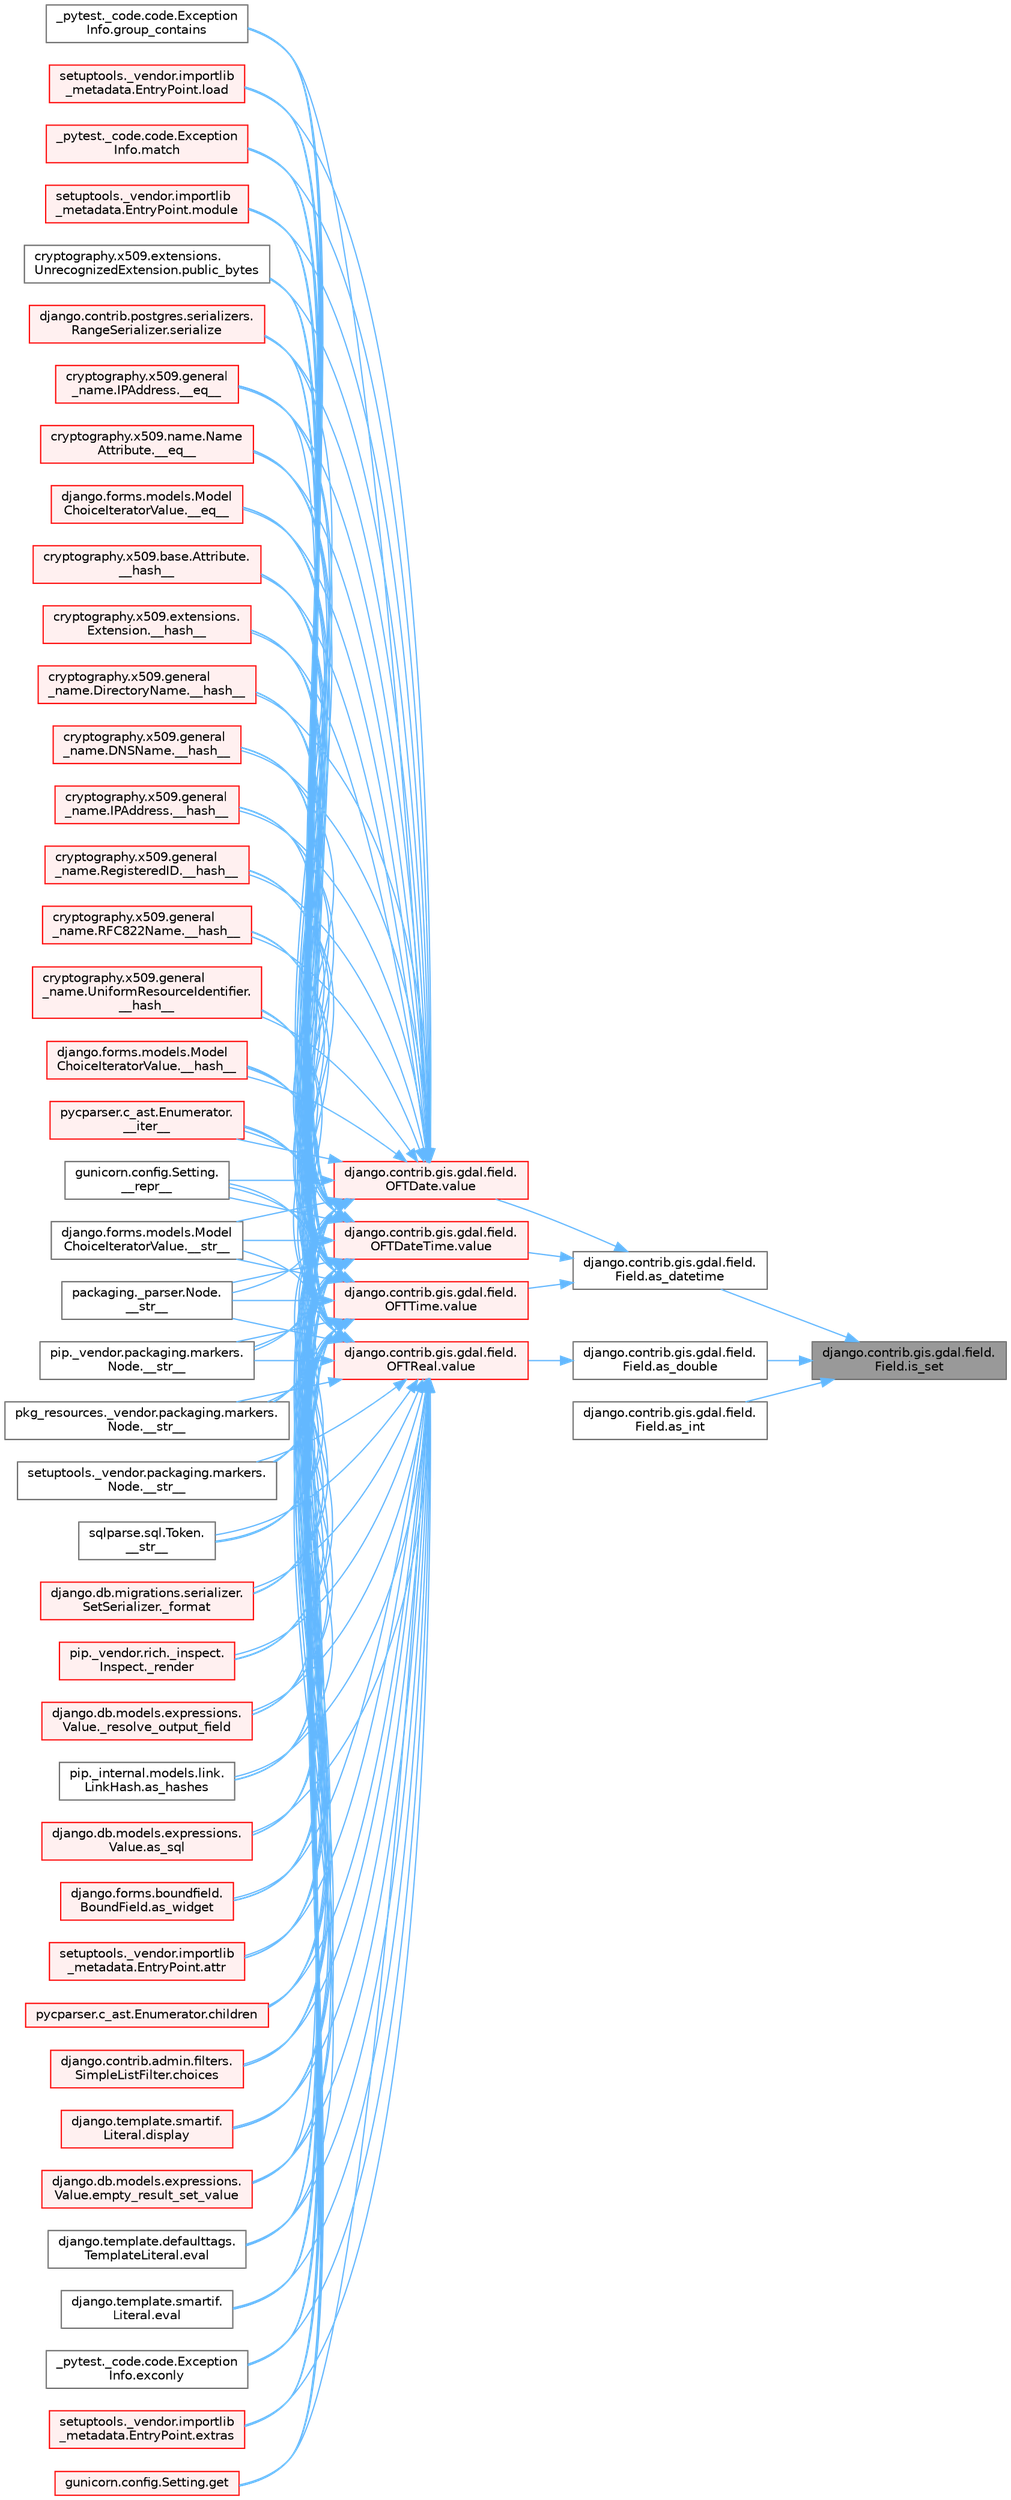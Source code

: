 digraph "django.contrib.gis.gdal.field.Field.is_set"
{
 // LATEX_PDF_SIZE
  bgcolor="transparent";
  edge [fontname=Helvetica,fontsize=10,labelfontname=Helvetica,labelfontsize=10];
  node [fontname=Helvetica,fontsize=10,shape=box,height=0.2,width=0.4];
  rankdir="RL";
  Node1 [id="Node000001",label="django.contrib.gis.gdal.field.\lField.is_set",height=0.2,width=0.4,color="gray40", fillcolor="grey60", style="filled", fontcolor="black",tooltip=" "];
  Node1 -> Node2 [id="edge1_Node000001_Node000002",dir="back",color="steelblue1",style="solid",tooltip=" "];
  Node2 [id="Node000002",label="django.contrib.gis.gdal.field.\lField.as_datetime",height=0.2,width=0.4,color="grey40", fillcolor="white", style="filled",URL="$classdjango_1_1contrib_1_1gis_1_1gdal_1_1field_1_1_field.html#a66edb3de23b3eb15d37281d1ff10fe08",tooltip=" "];
  Node2 -> Node3 [id="edge2_Node000002_Node000003",dir="back",color="steelblue1",style="solid",tooltip=" "];
  Node3 [id="Node000003",label="django.contrib.gis.gdal.field.\lOFTDate.value",height=0.2,width=0.4,color="red", fillcolor="#FFF0F0", style="filled",URL="$classdjango_1_1contrib_1_1gis_1_1gdal_1_1field_1_1_o_f_t_date.html#a1b70bed1d73b01c2dbbb215c85f318b1",tooltip=" "];
  Node3 -> Node4 [id="edge3_Node000003_Node000004",dir="back",color="steelblue1",style="solid",tooltip=" "];
  Node4 [id="Node000004",label="cryptography.x509.general\l_name.IPAddress.__eq__",height=0.2,width=0.4,color="red", fillcolor="#FFF0F0", style="filled",URL="$classcryptography_1_1x509_1_1general__name_1_1_i_p_address.html#a9f03c0f27b7fab1555e850429408e0c6",tooltip=" "];
  Node3 -> Node13 [id="edge4_Node000003_Node000013",dir="back",color="steelblue1",style="solid",tooltip=" "];
  Node13 [id="Node000013",label="cryptography.x509.name.Name\lAttribute.__eq__",height=0.2,width=0.4,color="red", fillcolor="#FFF0F0", style="filled",URL="$classcryptography_1_1x509_1_1name_1_1_name_attribute.html#a3f7665b71204e40b3ad9e6f6cbd9c76b",tooltip=" "];
  Node3 -> Node14 [id="edge5_Node000003_Node000014",dir="back",color="steelblue1",style="solid",tooltip=" "];
  Node14 [id="Node000014",label="django.forms.models.Model\lChoiceIteratorValue.__eq__",height=0.2,width=0.4,color="red", fillcolor="#FFF0F0", style="filled",URL="$classdjango_1_1forms_1_1models_1_1_model_choice_iterator_value.html#a5e0a7c8283981cabbbd59372a3664ba4",tooltip=" "];
  Node3 -> Node15 [id="edge6_Node000003_Node000015",dir="back",color="steelblue1",style="solid",tooltip=" "];
  Node15 [id="Node000015",label="cryptography.x509.base.Attribute.\l__hash__",height=0.2,width=0.4,color="red", fillcolor="#FFF0F0", style="filled",URL="$classcryptography_1_1x509_1_1base_1_1_attribute.html#ac75831a8a55d19823de67d9bd79fea12",tooltip=" "];
  Node3 -> Node18 [id="edge7_Node000003_Node000018",dir="back",color="steelblue1",style="solid",tooltip=" "];
  Node18 [id="Node000018",label="cryptography.x509.extensions.\lExtension.__hash__",height=0.2,width=0.4,color="red", fillcolor="#FFF0F0", style="filled",URL="$classcryptography_1_1x509_1_1extensions_1_1_extension.html#a7744510faba9373c947790041c25021e",tooltip=" "];
  Node3 -> Node19 [id="edge8_Node000003_Node000019",dir="back",color="steelblue1",style="solid",tooltip=" "];
  Node19 [id="Node000019",label="cryptography.x509.general\l_name.DirectoryName.__hash__",height=0.2,width=0.4,color="red", fillcolor="#FFF0F0", style="filled",URL="$classcryptography_1_1x509_1_1general__name_1_1_directory_name.html#a72d42dff890691a0b51125ae2f26044e",tooltip=" "];
  Node3 -> Node20 [id="edge9_Node000003_Node000020",dir="back",color="steelblue1",style="solid",tooltip=" "];
  Node20 [id="Node000020",label="cryptography.x509.general\l_name.DNSName.__hash__",height=0.2,width=0.4,color="red", fillcolor="#FFF0F0", style="filled",URL="$classcryptography_1_1x509_1_1general__name_1_1_d_n_s_name.html#a460f8dfd06b7596ce04fd2167416fded",tooltip=" "];
  Node3 -> Node21 [id="edge10_Node000003_Node000021",dir="back",color="steelblue1",style="solid",tooltip=" "];
  Node21 [id="Node000021",label="cryptography.x509.general\l_name.IPAddress.__hash__",height=0.2,width=0.4,color="red", fillcolor="#FFF0F0", style="filled",URL="$classcryptography_1_1x509_1_1general__name_1_1_i_p_address.html#ab656cae16308d1b2937a28d05fb6c4d0",tooltip=" "];
  Node3 -> Node22 [id="edge11_Node000003_Node000022",dir="back",color="steelblue1",style="solid",tooltip=" "];
  Node22 [id="Node000022",label="cryptography.x509.general\l_name.RegisteredID.__hash__",height=0.2,width=0.4,color="red", fillcolor="#FFF0F0", style="filled",URL="$classcryptography_1_1x509_1_1general__name_1_1_registered_i_d.html#af8d2046e0999f369244c67c2198733a7",tooltip=" "];
  Node3 -> Node23 [id="edge12_Node000003_Node000023",dir="back",color="steelblue1",style="solid",tooltip=" "];
  Node23 [id="Node000023",label="cryptography.x509.general\l_name.RFC822Name.__hash__",height=0.2,width=0.4,color="red", fillcolor="#FFF0F0", style="filled",URL="$classcryptography_1_1x509_1_1general__name_1_1_r_f_c822_name.html#a81035374ac9fb28683c691986d008647",tooltip=" "];
  Node3 -> Node24 [id="edge13_Node000003_Node000024",dir="back",color="steelblue1",style="solid",tooltip=" "];
  Node24 [id="Node000024",label="cryptography.x509.general\l_name.UniformResourceIdentifier.\l__hash__",height=0.2,width=0.4,color="red", fillcolor="#FFF0F0", style="filled",URL="$classcryptography_1_1x509_1_1general__name_1_1_uniform_resource_identifier.html#ac855ede87ae6fe5259923efe7a93fb86",tooltip=" "];
  Node3 -> Node25 [id="edge14_Node000003_Node000025",dir="back",color="steelblue1",style="solid",tooltip=" "];
  Node25 [id="Node000025",label="django.forms.models.Model\lChoiceIteratorValue.__hash__",height=0.2,width=0.4,color="red", fillcolor="#FFF0F0", style="filled",URL="$classdjango_1_1forms_1_1models_1_1_model_choice_iterator_value.html#a4e38034545989b541d673781515faa87",tooltip=" "];
  Node3 -> Node26 [id="edge15_Node000003_Node000026",dir="back",color="steelblue1",style="solid",tooltip=" "];
  Node26 [id="Node000026",label="pycparser.c_ast.Enumerator.\l__iter__",height=0.2,width=0.4,color="red", fillcolor="#FFF0F0", style="filled",URL="$classpycparser_1_1c__ast_1_1_enumerator.html#a3cf4b212d12eecc5f6dc9519e168e4d6",tooltip=" "];
  Node3 -> Node29 [id="edge16_Node000003_Node000029",dir="back",color="steelblue1",style="solid",tooltip=" "];
  Node29 [id="Node000029",label="gunicorn.config.Setting.\l__repr__",height=0.2,width=0.4,color="grey40", fillcolor="white", style="filled",URL="$classgunicorn_1_1config_1_1_setting.html#aac61cf1b2eeb8df9723694b12567d07b",tooltip=" "];
  Node3 -> Node30 [id="edge17_Node000003_Node000030",dir="back",color="steelblue1",style="solid",tooltip=" "];
  Node30 [id="Node000030",label="django.forms.models.Model\lChoiceIteratorValue.__str__",height=0.2,width=0.4,color="grey40", fillcolor="white", style="filled",URL="$classdjango_1_1forms_1_1models_1_1_model_choice_iterator_value.html#afbc2913ec5456c1b548c158e842675e8",tooltip=" "];
  Node3 -> Node31 [id="edge18_Node000003_Node000031",dir="back",color="steelblue1",style="solid",tooltip=" "];
  Node31 [id="Node000031",label="packaging._parser.Node.\l__str__",height=0.2,width=0.4,color="grey40", fillcolor="white", style="filled",URL="$classpackaging_1_1__parser_1_1_node.html#a9e6bb62d834f746ff13813cd8b633ee9",tooltip=" "];
  Node3 -> Node32 [id="edge19_Node000003_Node000032",dir="back",color="steelblue1",style="solid",tooltip=" "];
  Node32 [id="Node000032",label="pip._vendor.packaging.markers.\lNode.__str__",height=0.2,width=0.4,color="grey40", fillcolor="white", style="filled",URL="$classpip_1_1__vendor_1_1packaging_1_1markers_1_1_node.html#a62e2e518274efa7011d55b0db12e61b6",tooltip=" "];
  Node3 -> Node33 [id="edge20_Node000003_Node000033",dir="back",color="steelblue1",style="solid",tooltip=" "];
  Node33 [id="Node000033",label="pkg_resources._vendor.packaging.markers.\lNode.__str__",height=0.2,width=0.4,color="grey40", fillcolor="white", style="filled",URL="$classpkg__resources_1_1__vendor_1_1packaging_1_1markers_1_1_node.html#a497b7878028993667ba8cac3657c571e",tooltip=" "];
  Node3 -> Node34 [id="edge21_Node000003_Node000034",dir="back",color="steelblue1",style="solid",tooltip=" "];
  Node34 [id="Node000034",label="setuptools._vendor.packaging.markers.\lNode.__str__",height=0.2,width=0.4,color="grey40", fillcolor="white", style="filled",URL="$classsetuptools_1_1__vendor_1_1packaging_1_1markers_1_1_node.html#a61cd93b00c64e6b2b8c4c35028463f98",tooltip=" "];
  Node3 -> Node35 [id="edge22_Node000003_Node000035",dir="back",color="steelblue1",style="solid",tooltip=" "];
  Node35 [id="Node000035",label="sqlparse.sql.Token.\l__str__",height=0.2,width=0.4,color="grey40", fillcolor="white", style="filled",URL="$classsqlparse_1_1sql_1_1_token.html#a256bde9f3e5675c64ead73d8d2d9dede",tooltip=" "];
  Node3 -> Node36 [id="edge23_Node000003_Node000036",dir="back",color="steelblue1",style="solid",tooltip=" "];
  Node36 [id="Node000036",label="django.db.migrations.serializer.\lSetSerializer._format",height=0.2,width=0.4,color="red", fillcolor="#FFF0F0", style="filled",URL="$classdjango_1_1db_1_1migrations_1_1serializer_1_1_set_serializer.html#a1d6076a3f50e13eb091ca873f4e98a04",tooltip=" "];
  Node3 -> Node947 [id="edge24_Node000003_Node000947",dir="back",color="steelblue1",style="solid",tooltip=" "];
  Node947 [id="Node000947",label="pip._vendor.rich._inspect.\lInspect._render",height=0.2,width=0.4,color="red", fillcolor="#FFF0F0", style="filled",URL="$classpip_1_1__vendor_1_1rich_1_1__inspect_1_1_inspect.html#a9bb6dcacc52f9f07c1d4b7f526789003",tooltip=" "];
  Node3 -> Node957 [id="edge25_Node000003_Node000957",dir="back",color="steelblue1",style="solid",tooltip=" "];
  Node957 [id="Node000957",label="django.db.models.expressions.\lValue._resolve_output_field",height=0.2,width=0.4,color="red", fillcolor="#FFF0F0", style="filled",URL="$classdjango_1_1db_1_1models_1_1expressions_1_1_value.html#af1af121c7b76f0e7325f3276049675dd",tooltip=" "];
  Node3 -> Node1203 [id="edge26_Node000003_Node001203",dir="back",color="steelblue1",style="solid",tooltip=" "];
  Node1203 [id="Node001203",label="pip._internal.models.link.\lLinkHash.as_hashes",height=0.2,width=0.4,color="grey40", fillcolor="white", style="filled",URL="$classpip_1_1__internal_1_1models_1_1link_1_1_link_hash.html#a7ad4ea270534955d3a4e031076e8d3c7",tooltip=" "];
  Node3 -> Node962 [id="edge27_Node000003_Node000962",dir="back",color="steelblue1",style="solid",tooltip=" "];
  Node962 [id="Node000962",label="django.db.models.expressions.\lValue.as_sql",height=0.2,width=0.4,color="red", fillcolor="#FFF0F0", style="filled",URL="$classdjango_1_1db_1_1models_1_1expressions_1_1_value.html#a2471e71c0db69e52fdb3016f8e97a111",tooltip=" "];
  Node3 -> Node1924 [id="edge28_Node000003_Node001924",dir="back",color="steelblue1",style="solid",tooltip=" "];
  Node1924 [id="Node001924",label="django.forms.boundfield.\lBoundField.as_widget",height=0.2,width=0.4,color="red", fillcolor="#FFF0F0", style="filled",URL="$classdjango_1_1forms_1_1boundfield_1_1_bound_field.html#af3c626b882960bf15842e46b92148be6",tooltip=" "];
  Node3 -> Node1928 [id="edge29_Node000003_Node001928",dir="back",color="steelblue1",style="solid",tooltip=" "];
  Node1928 [id="Node001928",label="setuptools._vendor.importlib\l_metadata.EntryPoint.attr",height=0.2,width=0.4,color="red", fillcolor="#FFF0F0", style="filled",URL="$classsetuptools_1_1__vendor_1_1importlib__metadata_1_1_entry_point.html#aabd496e73aa6546a504e62648c493978",tooltip=" "];
  Node3 -> Node1933 [id="edge30_Node000003_Node001933",dir="back",color="steelblue1",style="solid",tooltip=" "];
  Node1933 [id="Node001933",label="pycparser.c_ast.Enumerator.children",height=0.2,width=0.4,color="red", fillcolor="#FFF0F0", style="filled",URL="$classpycparser_1_1c__ast_1_1_enumerator.html#a96ee9f70f433cf2b3daf1d163e59d3d6",tooltip=" "];
  Node3 -> Node1934 [id="edge31_Node000003_Node001934",dir="back",color="steelblue1",style="solid",tooltip=" "];
  Node1934 [id="Node001934",label="django.contrib.admin.filters.\lSimpleListFilter.choices",height=0.2,width=0.4,color="red", fillcolor="#FFF0F0", style="filled",URL="$classdjango_1_1contrib_1_1admin_1_1filters_1_1_simple_list_filter.html#a78c6d86dc920875f1170f747e043f50d",tooltip=" "];
  Node3 -> Node1986 [id="edge32_Node000003_Node001986",dir="back",color="steelblue1",style="solid",tooltip=" "];
  Node1986 [id="Node001986",label="django.template.smartif.\lLiteral.display",height=0.2,width=0.4,color="red", fillcolor="#FFF0F0", style="filled",URL="$classdjango_1_1template_1_1smartif_1_1_literal.html#a77e2e9e9b26d200150b8e3ac7f4766dd",tooltip=" "];
  Node3 -> Node2051 [id="edge33_Node000003_Node002051",dir="back",color="steelblue1",style="solid",tooltip=" "];
  Node2051 [id="Node002051",label="django.db.models.expressions.\lValue.empty_result_set_value",height=0.2,width=0.4,color="red", fillcolor="#FFF0F0", style="filled",URL="$classdjango_1_1db_1_1models_1_1expressions_1_1_value.html#a414da85ff28e3c167fc7d00e1f0c41b4",tooltip=" "];
  Node3 -> Node2052 [id="edge34_Node000003_Node002052",dir="back",color="steelblue1",style="solid",tooltip=" "];
  Node2052 [id="Node002052",label="django.template.defaulttags.\lTemplateLiteral.eval",height=0.2,width=0.4,color="grey40", fillcolor="white", style="filled",URL="$classdjango_1_1template_1_1defaulttags_1_1_template_literal.html#a5e2931d2cb642386e0c9200913888582",tooltip=" "];
  Node3 -> Node2053 [id="edge35_Node000003_Node002053",dir="back",color="steelblue1",style="solid",tooltip=" "];
  Node2053 [id="Node002053",label="django.template.smartif.\lLiteral.eval",height=0.2,width=0.4,color="grey40", fillcolor="white", style="filled",URL="$classdjango_1_1template_1_1smartif_1_1_literal.html#a38c7531149db84b909dbdc281a510fdc",tooltip=" "];
  Node3 -> Node2054 [id="edge36_Node000003_Node002054",dir="back",color="steelblue1",style="solid",tooltip=" "];
  Node2054 [id="Node002054",label="_pytest._code.code.Exception\lInfo.exconly",height=0.2,width=0.4,color="grey40", fillcolor="white", style="filled",URL="$class__pytest_1_1__code_1_1code_1_1_exception_info.html#af914645a1bd6a60df65413f81be404d2",tooltip=" "];
  Node3 -> Node2055 [id="edge37_Node000003_Node002055",dir="back",color="steelblue1",style="solid",tooltip=" "];
  Node2055 [id="Node002055",label="setuptools._vendor.importlib\l_metadata.EntryPoint.extras",height=0.2,width=0.4,color="red", fillcolor="#FFF0F0", style="filled",URL="$classsetuptools_1_1__vendor_1_1importlib__metadata_1_1_entry_point.html#a959028f40566e604120f75d1172b7553",tooltip=" "];
  Node3 -> Node2341 [id="edge38_Node000003_Node002341",dir="back",color="steelblue1",style="solid",tooltip=" "];
  Node2341 [id="Node002341",label="gunicorn.config.Setting.get",height=0.2,width=0.4,color="red", fillcolor="#FFF0F0", style="filled",URL="$classgunicorn_1_1config_1_1_setting.html#a073fc5db1c568f183f22d137009d059f",tooltip=" "];
  Node3 -> Node2342 [id="edge39_Node000003_Node002342",dir="back",color="steelblue1",style="solid",tooltip=" "];
  Node2342 [id="Node002342",label="_pytest._code.code.Exception\lInfo.group_contains",height=0.2,width=0.4,color="grey40", fillcolor="white", style="filled",URL="$class__pytest_1_1__code_1_1code_1_1_exception_info.html#a22d76c2c80c349a23d80b678ade457a3",tooltip=" "];
  Node3 -> Node2343 [id="edge40_Node000003_Node002343",dir="back",color="steelblue1",style="solid",tooltip=" "];
  Node2343 [id="Node002343",label="setuptools._vendor.importlib\l_metadata.EntryPoint.load",height=0.2,width=0.4,color="red", fillcolor="#FFF0F0", style="filled",URL="$classsetuptools_1_1__vendor_1_1importlib__metadata_1_1_entry_point.html#a609a1ac87285ab214a4473c3e0c9037d",tooltip=" "];
  Node3 -> Node2344 [id="edge41_Node000003_Node002344",dir="back",color="steelblue1",style="solid",tooltip=" "];
  Node2344 [id="Node002344",label="_pytest._code.code.Exception\lInfo.match",height=0.2,width=0.4,color="red", fillcolor="#FFF0F0", style="filled",URL="$class__pytest_1_1__code_1_1code_1_1_exception_info.html#add2b41099a93570ca05b03a5c61af0c1",tooltip=" "];
  Node3 -> Node2380 [id="edge42_Node000003_Node002380",dir="back",color="steelblue1",style="solid",tooltip=" "];
  Node2380 [id="Node002380",label="setuptools._vendor.importlib\l_metadata.EntryPoint.module",height=0.2,width=0.4,color="red", fillcolor="#FFF0F0", style="filled",URL="$classsetuptools_1_1__vendor_1_1importlib__metadata_1_1_entry_point.html#ab0cf8662ae1b114f079d464a9bdbb70f",tooltip=" "];
  Node3 -> Node2394 [id="edge43_Node000003_Node002394",dir="back",color="steelblue1",style="solid",tooltip=" "];
  Node2394 [id="Node002394",label="cryptography.x509.extensions.\lUnrecognizedExtension.public_bytes",height=0.2,width=0.4,color="grey40", fillcolor="white", style="filled",URL="$classcryptography_1_1x509_1_1extensions_1_1_unrecognized_extension.html#aed00f9b850ea51e85b6075d6a1794cdc",tooltip=" "];
  Node3 -> Node2395 [id="edge44_Node000003_Node002395",dir="back",color="steelblue1",style="solid",tooltip=" "];
  Node2395 [id="Node002395",label="django.contrib.postgres.serializers.\lRangeSerializer.serialize",height=0.2,width=0.4,color="red", fillcolor="#FFF0F0", style="filled",URL="$classdjango_1_1contrib_1_1postgres_1_1serializers_1_1_range_serializer.html#afad32d7bbc5e5989a1a049e0ac0b6750",tooltip=" "];
  Node2 -> Node3181 [id="edge45_Node000002_Node003181",dir="back",color="steelblue1",style="solid",tooltip=" "];
  Node3181 [id="Node003181",label="django.contrib.gis.gdal.field.\lOFTDateTime.value",height=0.2,width=0.4,color="red", fillcolor="#FFF0F0", style="filled",URL="$classdjango_1_1contrib_1_1gis_1_1gdal_1_1field_1_1_o_f_t_date_time.html#a90dc99581d0efab92ef193eaea54300e",tooltip=" "];
  Node3181 -> Node4 [id="edge46_Node003181_Node000004",dir="back",color="steelblue1",style="solid",tooltip=" "];
  Node3181 -> Node13 [id="edge47_Node003181_Node000013",dir="back",color="steelblue1",style="solid",tooltip=" "];
  Node3181 -> Node14 [id="edge48_Node003181_Node000014",dir="back",color="steelblue1",style="solid",tooltip=" "];
  Node3181 -> Node15 [id="edge49_Node003181_Node000015",dir="back",color="steelblue1",style="solid",tooltip=" "];
  Node3181 -> Node18 [id="edge50_Node003181_Node000018",dir="back",color="steelblue1",style="solid",tooltip=" "];
  Node3181 -> Node19 [id="edge51_Node003181_Node000019",dir="back",color="steelblue1",style="solid",tooltip=" "];
  Node3181 -> Node20 [id="edge52_Node003181_Node000020",dir="back",color="steelblue1",style="solid",tooltip=" "];
  Node3181 -> Node21 [id="edge53_Node003181_Node000021",dir="back",color="steelblue1",style="solid",tooltip=" "];
  Node3181 -> Node22 [id="edge54_Node003181_Node000022",dir="back",color="steelblue1",style="solid",tooltip=" "];
  Node3181 -> Node23 [id="edge55_Node003181_Node000023",dir="back",color="steelblue1",style="solid",tooltip=" "];
  Node3181 -> Node24 [id="edge56_Node003181_Node000024",dir="back",color="steelblue1",style="solid",tooltip=" "];
  Node3181 -> Node25 [id="edge57_Node003181_Node000025",dir="back",color="steelblue1",style="solid",tooltip=" "];
  Node3181 -> Node26 [id="edge58_Node003181_Node000026",dir="back",color="steelblue1",style="solid",tooltip=" "];
  Node3181 -> Node29 [id="edge59_Node003181_Node000029",dir="back",color="steelblue1",style="solid",tooltip=" "];
  Node3181 -> Node30 [id="edge60_Node003181_Node000030",dir="back",color="steelblue1",style="solid",tooltip=" "];
  Node3181 -> Node31 [id="edge61_Node003181_Node000031",dir="back",color="steelblue1",style="solid",tooltip=" "];
  Node3181 -> Node32 [id="edge62_Node003181_Node000032",dir="back",color="steelblue1",style="solid",tooltip=" "];
  Node3181 -> Node33 [id="edge63_Node003181_Node000033",dir="back",color="steelblue1",style="solid",tooltip=" "];
  Node3181 -> Node34 [id="edge64_Node003181_Node000034",dir="back",color="steelblue1",style="solid",tooltip=" "];
  Node3181 -> Node35 [id="edge65_Node003181_Node000035",dir="back",color="steelblue1",style="solid",tooltip=" "];
  Node3181 -> Node36 [id="edge66_Node003181_Node000036",dir="back",color="steelblue1",style="solid",tooltip=" "];
  Node3181 -> Node947 [id="edge67_Node003181_Node000947",dir="back",color="steelblue1",style="solid",tooltip=" "];
  Node3181 -> Node957 [id="edge68_Node003181_Node000957",dir="back",color="steelblue1",style="solid",tooltip=" "];
  Node3181 -> Node1203 [id="edge69_Node003181_Node001203",dir="back",color="steelblue1",style="solid",tooltip=" "];
  Node3181 -> Node962 [id="edge70_Node003181_Node000962",dir="back",color="steelblue1",style="solid",tooltip=" "];
  Node3181 -> Node1924 [id="edge71_Node003181_Node001924",dir="back",color="steelblue1",style="solid",tooltip=" "];
  Node3181 -> Node1928 [id="edge72_Node003181_Node001928",dir="back",color="steelblue1",style="solid",tooltip=" "];
  Node3181 -> Node1933 [id="edge73_Node003181_Node001933",dir="back",color="steelblue1",style="solid",tooltip=" "];
  Node3181 -> Node1934 [id="edge74_Node003181_Node001934",dir="back",color="steelblue1",style="solid",tooltip=" "];
  Node3181 -> Node1986 [id="edge75_Node003181_Node001986",dir="back",color="steelblue1",style="solid",tooltip=" "];
  Node3181 -> Node2051 [id="edge76_Node003181_Node002051",dir="back",color="steelblue1",style="solid",tooltip=" "];
  Node3181 -> Node2052 [id="edge77_Node003181_Node002052",dir="back",color="steelblue1",style="solid",tooltip=" "];
  Node3181 -> Node2053 [id="edge78_Node003181_Node002053",dir="back",color="steelblue1",style="solid",tooltip=" "];
  Node3181 -> Node2054 [id="edge79_Node003181_Node002054",dir="back",color="steelblue1",style="solid",tooltip=" "];
  Node3181 -> Node2055 [id="edge80_Node003181_Node002055",dir="back",color="steelblue1",style="solid",tooltip=" "];
  Node3181 -> Node2341 [id="edge81_Node003181_Node002341",dir="back",color="steelblue1",style="solid",tooltip=" "];
  Node3181 -> Node2342 [id="edge82_Node003181_Node002342",dir="back",color="steelblue1",style="solid",tooltip=" "];
  Node3181 -> Node2343 [id="edge83_Node003181_Node002343",dir="back",color="steelblue1",style="solid",tooltip=" "];
  Node3181 -> Node2344 [id="edge84_Node003181_Node002344",dir="back",color="steelblue1",style="solid",tooltip=" "];
  Node3181 -> Node2380 [id="edge85_Node003181_Node002380",dir="back",color="steelblue1",style="solid",tooltip=" "];
  Node3181 -> Node2394 [id="edge86_Node003181_Node002394",dir="back",color="steelblue1",style="solid",tooltip=" "];
  Node3181 -> Node2395 [id="edge87_Node003181_Node002395",dir="back",color="steelblue1",style="solid",tooltip=" "];
  Node2 -> Node3182 [id="edge88_Node000002_Node003182",dir="back",color="steelblue1",style="solid",tooltip=" "];
  Node3182 [id="Node003182",label="django.contrib.gis.gdal.field.\lOFTTime.value",height=0.2,width=0.4,color="red", fillcolor="#FFF0F0", style="filled",URL="$classdjango_1_1contrib_1_1gis_1_1gdal_1_1field_1_1_o_f_t_time.html#a5409d5a314e03fe5dec94170182a1942",tooltip=" "];
  Node3182 -> Node4 [id="edge89_Node003182_Node000004",dir="back",color="steelblue1",style="solid",tooltip=" "];
  Node3182 -> Node13 [id="edge90_Node003182_Node000013",dir="back",color="steelblue1",style="solid",tooltip=" "];
  Node3182 -> Node14 [id="edge91_Node003182_Node000014",dir="back",color="steelblue1",style="solid",tooltip=" "];
  Node3182 -> Node15 [id="edge92_Node003182_Node000015",dir="back",color="steelblue1",style="solid",tooltip=" "];
  Node3182 -> Node18 [id="edge93_Node003182_Node000018",dir="back",color="steelblue1",style="solid",tooltip=" "];
  Node3182 -> Node19 [id="edge94_Node003182_Node000019",dir="back",color="steelblue1",style="solid",tooltip=" "];
  Node3182 -> Node20 [id="edge95_Node003182_Node000020",dir="back",color="steelblue1",style="solid",tooltip=" "];
  Node3182 -> Node21 [id="edge96_Node003182_Node000021",dir="back",color="steelblue1",style="solid",tooltip=" "];
  Node3182 -> Node22 [id="edge97_Node003182_Node000022",dir="back",color="steelblue1",style="solid",tooltip=" "];
  Node3182 -> Node23 [id="edge98_Node003182_Node000023",dir="back",color="steelblue1",style="solid",tooltip=" "];
  Node3182 -> Node24 [id="edge99_Node003182_Node000024",dir="back",color="steelblue1",style="solid",tooltip=" "];
  Node3182 -> Node25 [id="edge100_Node003182_Node000025",dir="back",color="steelblue1",style="solid",tooltip=" "];
  Node3182 -> Node26 [id="edge101_Node003182_Node000026",dir="back",color="steelblue1",style="solid",tooltip=" "];
  Node3182 -> Node29 [id="edge102_Node003182_Node000029",dir="back",color="steelblue1",style="solid",tooltip=" "];
  Node3182 -> Node30 [id="edge103_Node003182_Node000030",dir="back",color="steelblue1",style="solid",tooltip=" "];
  Node3182 -> Node31 [id="edge104_Node003182_Node000031",dir="back",color="steelblue1",style="solid",tooltip=" "];
  Node3182 -> Node32 [id="edge105_Node003182_Node000032",dir="back",color="steelblue1",style="solid",tooltip=" "];
  Node3182 -> Node33 [id="edge106_Node003182_Node000033",dir="back",color="steelblue1",style="solid",tooltip=" "];
  Node3182 -> Node34 [id="edge107_Node003182_Node000034",dir="back",color="steelblue1",style="solid",tooltip=" "];
  Node3182 -> Node35 [id="edge108_Node003182_Node000035",dir="back",color="steelblue1",style="solid",tooltip=" "];
  Node3182 -> Node36 [id="edge109_Node003182_Node000036",dir="back",color="steelblue1",style="solid",tooltip=" "];
  Node3182 -> Node947 [id="edge110_Node003182_Node000947",dir="back",color="steelblue1",style="solid",tooltip=" "];
  Node3182 -> Node957 [id="edge111_Node003182_Node000957",dir="back",color="steelblue1",style="solid",tooltip=" "];
  Node3182 -> Node1203 [id="edge112_Node003182_Node001203",dir="back",color="steelblue1",style="solid",tooltip=" "];
  Node3182 -> Node962 [id="edge113_Node003182_Node000962",dir="back",color="steelblue1",style="solid",tooltip=" "];
  Node3182 -> Node1924 [id="edge114_Node003182_Node001924",dir="back",color="steelblue1",style="solid",tooltip=" "];
  Node3182 -> Node1928 [id="edge115_Node003182_Node001928",dir="back",color="steelblue1",style="solid",tooltip=" "];
  Node3182 -> Node1933 [id="edge116_Node003182_Node001933",dir="back",color="steelblue1",style="solid",tooltip=" "];
  Node3182 -> Node1934 [id="edge117_Node003182_Node001934",dir="back",color="steelblue1",style="solid",tooltip=" "];
  Node3182 -> Node1986 [id="edge118_Node003182_Node001986",dir="back",color="steelblue1",style="solid",tooltip=" "];
  Node3182 -> Node2051 [id="edge119_Node003182_Node002051",dir="back",color="steelblue1",style="solid",tooltip=" "];
  Node3182 -> Node2052 [id="edge120_Node003182_Node002052",dir="back",color="steelblue1",style="solid",tooltip=" "];
  Node3182 -> Node2053 [id="edge121_Node003182_Node002053",dir="back",color="steelblue1",style="solid",tooltip=" "];
  Node3182 -> Node2054 [id="edge122_Node003182_Node002054",dir="back",color="steelblue1",style="solid",tooltip=" "];
  Node3182 -> Node2055 [id="edge123_Node003182_Node002055",dir="back",color="steelblue1",style="solid",tooltip=" "];
  Node3182 -> Node2341 [id="edge124_Node003182_Node002341",dir="back",color="steelblue1",style="solid",tooltip=" "];
  Node3182 -> Node2342 [id="edge125_Node003182_Node002342",dir="back",color="steelblue1",style="solid",tooltip=" "];
  Node3182 -> Node2343 [id="edge126_Node003182_Node002343",dir="back",color="steelblue1",style="solid",tooltip=" "];
  Node3182 -> Node2344 [id="edge127_Node003182_Node002344",dir="back",color="steelblue1",style="solid",tooltip=" "];
  Node3182 -> Node2380 [id="edge128_Node003182_Node002380",dir="back",color="steelblue1",style="solid",tooltip=" "];
  Node3182 -> Node2394 [id="edge129_Node003182_Node002394",dir="back",color="steelblue1",style="solid",tooltip=" "];
  Node3182 -> Node2395 [id="edge130_Node003182_Node002395",dir="back",color="steelblue1",style="solid",tooltip=" "];
  Node1 -> Node3183 [id="edge131_Node000001_Node003183",dir="back",color="steelblue1",style="solid",tooltip=" "];
  Node3183 [id="Node003183",label="django.contrib.gis.gdal.field.\lField.as_double",height=0.2,width=0.4,color="grey40", fillcolor="white", style="filled",URL="$classdjango_1_1contrib_1_1gis_1_1gdal_1_1field_1_1_field.html#a734b69fcf982104ea1e53b2b4857b885",tooltip=" "];
  Node3183 -> Node3184 [id="edge132_Node003183_Node003184",dir="back",color="steelblue1",style="solid",tooltip=" "];
  Node3184 [id="Node003184",label="django.contrib.gis.gdal.field.\lOFTReal.value",height=0.2,width=0.4,color="red", fillcolor="#FFF0F0", style="filled",URL="$classdjango_1_1contrib_1_1gis_1_1gdal_1_1field_1_1_o_f_t_real.html#af38e5fdd4622d4f12649b8b882dae3c9",tooltip=" "];
  Node3184 -> Node4 [id="edge133_Node003184_Node000004",dir="back",color="steelblue1",style="solid",tooltip=" "];
  Node3184 -> Node13 [id="edge134_Node003184_Node000013",dir="back",color="steelblue1",style="solid",tooltip=" "];
  Node3184 -> Node14 [id="edge135_Node003184_Node000014",dir="back",color="steelblue1",style="solid",tooltip=" "];
  Node3184 -> Node15 [id="edge136_Node003184_Node000015",dir="back",color="steelblue1",style="solid",tooltip=" "];
  Node3184 -> Node18 [id="edge137_Node003184_Node000018",dir="back",color="steelblue1",style="solid",tooltip=" "];
  Node3184 -> Node19 [id="edge138_Node003184_Node000019",dir="back",color="steelblue1",style="solid",tooltip=" "];
  Node3184 -> Node20 [id="edge139_Node003184_Node000020",dir="back",color="steelblue1",style="solid",tooltip=" "];
  Node3184 -> Node21 [id="edge140_Node003184_Node000021",dir="back",color="steelblue1",style="solid",tooltip=" "];
  Node3184 -> Node22 [id="edge141_Node003184_Node000022",dir="back",color="steelblue1",style="solid",tooltip=" "];
  Node3184 -> Node23 [id="edge142_Node003184_Node000023",dir="back",color="steelblue1",style="solid",tooltip=" "];
  Node3184 -> Node24 [id="edge143_Node003184_Node000024",dir="back",color="steelblue1",style="solid",tooltip=" "];
  Node3184 -> Node25 [id="edge144_Node003184_Node000025",dir="back",color="steelblue1",style="solid",tooltip=" "];
  Node3184 -> Node26 [id="edge145_Node003184_Node000026",dir="back",color="steelblue1",style="solid",tooltip=" "];
  Node3184 -> Node29 [id="edge146_Node003184_Node000029",dir="back",color="steelblue1",style="solid",tooltip=" "];
  Node3184 -> Node30 [id="edge147_Node003184_Node000030",dir="back",color="steelblue1",style="solid",tooltip=" "];
  Node3184 -> Node31 [id="edge148_Node003184_Node000031",dir="back",color="steelblue1",style="solid",tooltip=" "];
  Node3184 -> Node32 [id="edge149_Node003184_Node000032",dir="back",color="steelblue1",style="solid",tooltip=" "];
  Node3184 -> Node33 [id="edge150_Node003184_Node000033",dir="back",color="steelblue1",style="solid",tooltip=" "];
  Node3184 -> Node34 [id="edge151_Node003184_Node000034",dir="back",color="steelblue1",style="solid",tooltip=" "];
  Node3184 -> Node35 [id="edge152_Node003184_Node000035",dir="back",color="steelblue1",style="solid",tooltip=" "];
  Node3184 -> Node36 [id="edge153_Node003184_Node000036",dir="back",color="steelblue1",style="solid",tooltip=" "];
  Node3184 -> Node947 [id="edge154_Node003184_Node000947",dir="back",color="steelblue1",style="solid",tooltip=" "];
  Node3184 -> Node957 [id="edge155_Node003184_Node000957",dir="back",color="steelblue1",style="solid",tooltip=" "];
  Node3184 -> Node1203 [id="edge156_Node003184_Node001203",dir="back",color="steelblue1",style="solid",tooltip=" "];
  Node3184 -> Node962 [id="edge157_Node003184_Node000962",dir="back",color="steelblue1",style="solid",tooltip=" "];
  Node3184 -> Node1924 [id="edge158_Node003184_Node001924",dir="back",color="steelblue1",style="solid",tooltip=" "];
  Node3184 -> Node1928 [id="edge159_Node003184_Node001928",dir="back",color="steelblue1",style="solid",tooltip=" "];
  Node3184 -> Node1933 [id="edge160_Node003184_Node001933",dir="back",color="steelblue1",style="solid",tooltip=" "];
  Node3184 -> Node1934 [id="edge161_Node003184_Node001934",dir="back",color="steelblue1",style="solid",tooltip=" "];
  Node3184 -> Node1986 [id="edge162_Node003184_Node001986",dir="back",color="steelblue1",style="solid",tooltip=" "];
  Node3184 -> Node2051 [id="edge163_Node003184_Node002051",dir="back",color="steelblue1",style="solid",tooltip=" "];
  Node3184 -> Node2052 [id="edge164_Node003184_Node002052",dir="back",color="steelblue1",style="solid",tooltip=" "];
  Node3184 -> Node2053 [id="edge165_Node003184_Node002053",dir="back",color="steelblue1",style="solid",tooltip=" "];
  Node3184 -> Node2054 [id="edge166_Node003184_Node002054",dir="back",color="steelblue1",style="solid",tooltip=" "];
  Node3184 -> Node2055 [id="edge167_Node003184_Node002055",dir="back",color="steelblue1",style="solid",tooltip=" "];
  Node3184 -> Node2341 [id="edge168_Node003184_Node002341",dir="back",color="steelblue1",style="solid",tooltip=" "];
  Node3184 -> Node2342 [id="edge169_Node003184_Node002342",dir="back",color="steelblue1",style="solid",tooltip=" "];
  Node3184 -> Node2343 [id="edge170_Node003184_Node002343",dir="back",color="steelblue1",style="solid",tooltip=" "];
  Node3184 -> Node2344 [id="edge171_Node003184_Node002344",dir="back",color="steelblue1",style="solid",tooltip=" "];
  Node3184 -> Node2380 [id="edge172_Node003184_Node002380",dir="back",color="steelblue1",style="solid",tooltip=" "];
  Node3184 -> Node2394 [id="edge173_Node003184_Node002394",dir="back",color="steelblue1",style="solid",tooltip=" "];
  Node3184 -> Node2395 [id="edge174_Node003184_Node002395",dir="back",color="steelblue1",style="solid",tooltip=" "];
  Node1 -> Node3185 [id="edge175_Node000001_Node003185",dir="back",color="steelblue1",style="solid",tooltip=" "];
  Node3185 [id="Node003185",label="django.contrib.gis.gdal.field.\lField.as_int",height=0.2,width=0.4,color="grey40", fillcolor="white", style="filled",URL="$classdjango_1_1contrib_1_1gis_1_1gdal_1_1field_1_1_field.html#a7dcf7b6a66ab9be4355f15f149650ed2",tooltip=" "];
}
